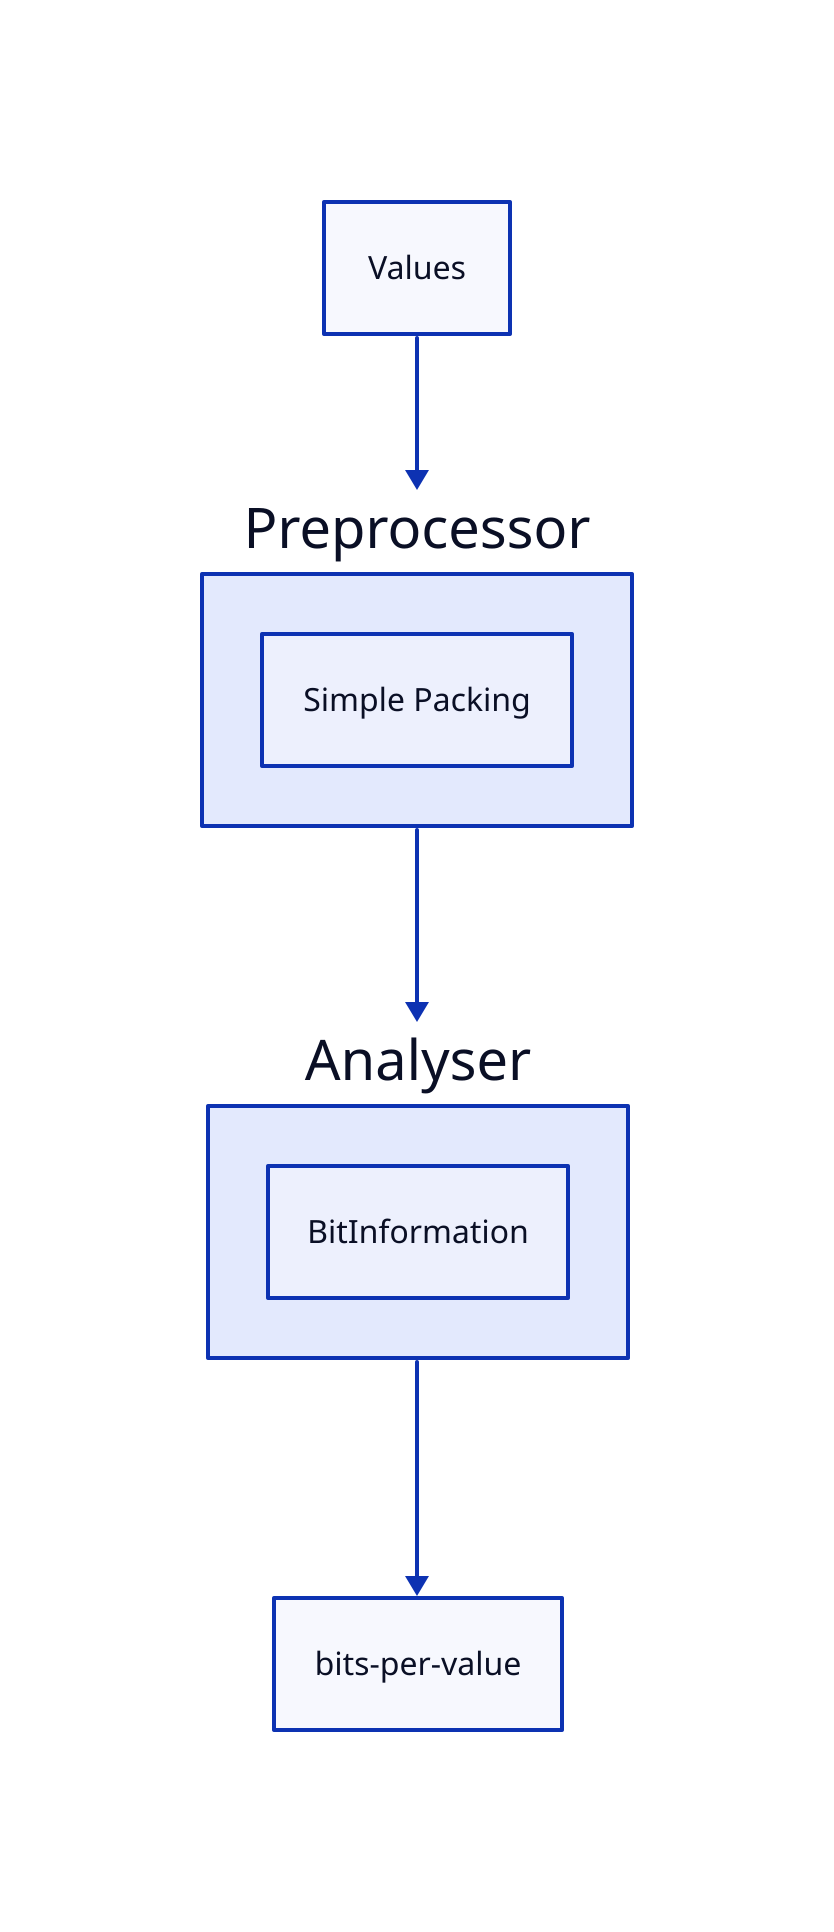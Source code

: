 values: Values

prep: Preprocessor {
  simple: Simple Packing
}

analyser: Analyser {
  bitinfo: BitInformation
}

nbits: bits-per-value

values -> prep -> analyser -> nbits
